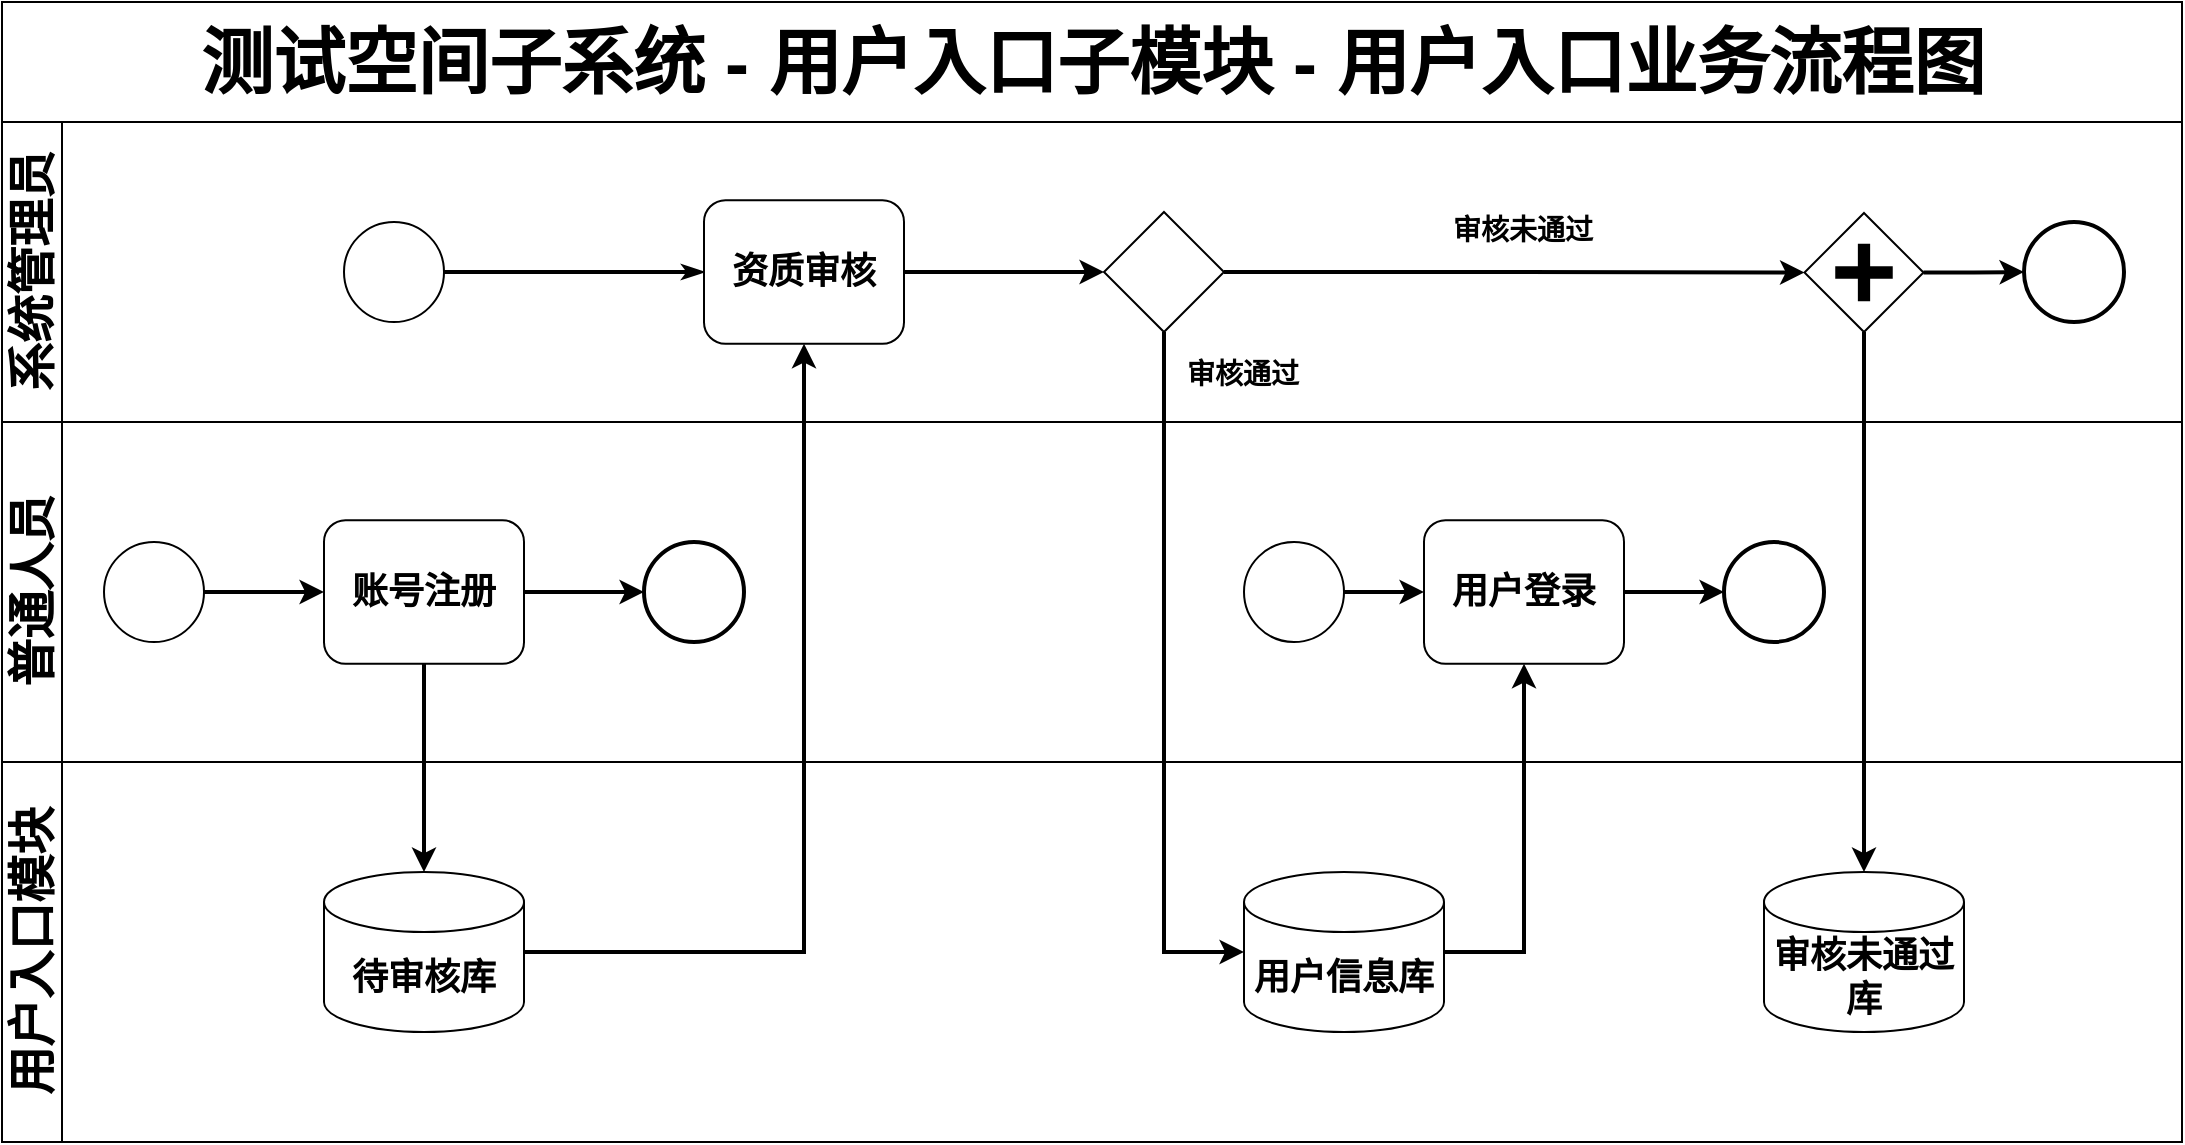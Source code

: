 <mxfile version="15.4.0" type="device"><diagram name="Page-1" id="c7488fd3-1785-93aa-aadb-54a6760d102a"><mxGraphModel dx="1209" dy="801" grid="1" gridSize="10" guides="1" tooltips="1" connect="1" arrows="1" fold="1" page="1" pageScale="1" pageWidth="1169" pageHeight="827" background="none" math="0" shadow="0"><root><mxCell id="0"/><mxCell id="1" parent="0"/><mxCell id="2b4e8129b02d487f-1" value="&lt;span style=&quot;font-family: &amp;#34;helvetica&amp;#34;&quot;&gt;&lt;font style=&quot;font-size: 36px&quot;&gt;测试空间子系统 - 用户入口子模块 - 用户入口业务流程图&lt;/font&gt;&lt;/span&gt;" style="swimlane;html=1;childLayout=stackLayout;horizontal=1;startSize=60;horizontalStack=0;rounded=0;shadow=0;labelBackgroundColor=none;strokeWidth=1;fontFamily=Verdana;fontSize=8;align=center;" parent="1" vertex="1"><mxGeometry x="39" y="60" width="1090" height="570" as="geometry"/></mxCell><mxCell id="dUFD1zAWPuYsG5wEjuvO-1" style="edgeStyle=orthogonalEdgeStyle;rounded=0;orthogonalLoop=1;jettySize=auto;html=1;exitX=0.5;exitY=1;exitDx=0;exitDy=0;entryX=0.5;entryY=0;entryDx=0;entryDy=0;entryPerimeter=0;strokeWidth=2;" parent="2b4e8129b02d487f-1" source="zCbduPKmyNDGT3lew_uM-13" target="pQAj6tt20ZtV_UeyX4vu-2" edge="1"><mxGeometry relative="1" as="geometry"/></mxCell><mxCell id="dUFD1zAWPuYsG5wEjuvO-2" style="edgeStyle=orthogonalEdgeStyle;rounded=0;orthogonalLoop=1;jettySize=auto;html=1;exitX=1;exitY=0.5;exitDx=0;exitDy=0;exitPerimeter=0;entryX=0.5;entryY=1;entryDx=0;entryDy=0;strokeWidth=2;" parent="2b4e8129b02d487f-1" source="pQAj6tt20ZtV_UeyX4vu-2" target="2b4e8129b02d487f-6" edge="1"><mxGeometry relative="1" as="geometry"/></mxCell><mxCell id="dUFD1zAWPuYsG5wEjuvO-8" style="edgeStyle=orthogonalEdgeStyle;rounded=0;orthogonalLoop=1;jettySize=auto;html=1;exitX=0.5;exitY=1;exitDx=0;exitDy=0;exitPerimeter=0;entryX=0;entryY=0.5;entryDx=0;entryDy=0;entryPerimeter=0;fontSize=14;strokeWidth=2;" parent="2b4e8129b02d487f-1" source="dUFD1zAWPuYsG5wEjuvO-4" target="vXqobdOyYV7f5jVYi2hU-1" edge="1"><mxGeometry relative="1" as="geometry"/></mxCell><mxCell id="dUFD1zAWPuYsG5wEjuvO-13" style="edgeStyle=orthogonalEdgeStyle;rounded=0;orthogonalLoop=1;jettySize=auto;html=1;exitX=1;exitY=0.5;exitDx=0;exitDy=0;exitPerimeter=0;entryX=0.5;entryY=1;entryDx=0;entryDy=0;fontSize=14;strokeWidth=2;" parent="2b4e8129b02d487f-1" source="vXqobdOyYV7f5jVYi2hU-1" target="dUFD1zAWPuYsG5wEjuvO-11" edge="1"><mxGeometry relative="1" as="geometry"/></mxCell><mxCell id="2b4e8129b02d487f-2" value="&lt;font style=&quot;font-size: 24px&quot;&gt;系统管理员&lt;/font&gt;" style="swimlane;html=1;startSize=30;horizontal=0;" parent="2b4e8129b02d487f-1" vertex="1"><mxGeometry y="60" width="1090" height="150" as="geometry"><mxRectangle y="20" width="680" height="20" as="alternateBounds"/></mxGeometry></mxCell><mxCell id="2b4e8129b02d487f-18" style="edgeStyle=orthogonalEdgeStyle;rounded=0;html=1;labelBackgroundColor=none;startArrow=none;startFill=0;startSize=5;endArrow=classicThin;endFill=1;endSize=5;jettySize=auto;orthogonalLoop=1;strokeWidth=2;fontFamily=Verdana;fontSize=8" parent="2b4e8129b02d487f-2" source="2b4e8129b02d487f-5" target="2b4e8129b02d487f-6" edge="1"><mxGeometry relative="1" as="geometry"/></mxCell><mxCell id="2b4e8129b02d487f-5" value="" style="ellipse;whiteSpace=wrap;html=1;rounded=0;shadow=0;labelBackgroundColor=none;strokeWidth=1;fontFamily=Verdana;fontSize=8;align=center;" parent="2b4e8129b02d487f-2" vertex="1"><mxGeometry x="171" y="50" width="50" height="50" as="geometry"/></mxCell><mxCell id="dUFD1zAWPuYsG5wEjuvO-5" style="edgeStyle=orthogonalEdgeStyle;rounded=0;orthogonalLoop=1;jettySize=auto;html=1;exitX=1;exitY=0.5;exitDx=0;exitDy=0;entryX=0;entryY=0.5;entryDx=0;entryDy=0;entryPerimeter=0;strokeWidth=2;" parent="2b4e8129b02d487f-2" source="2b4e8129b02d487f-6" target="dUFD1zAWPuYsG5wEjuvO-4" edge="1"><mxGeometry relative="1" as="geometry"/></mxCell><mxCell id="2b4e8129b02d487f-6" value="&lt;span style=&quot;font-size: 18px&quot;&gt;&lt;b&gt;资质审核&lt;br&gt;&lt;/b&gt;&lt;/span&gt;" style="rounded=1;whiteSpace=wrap;html=1;shadow=0;labelBackgroundColor=none;strokeWidth=1;fontFamily=Verdana;fontSize=8;align=center;" parent="2b4e8129b02d487f-2" vertex="1"><mxGeometry x="351" y="39.13" width="100" height="71.75" as="geometry"/></mxCell><mxCell id="zCbduPKmyNDGT3lew_uM-15" value="" style="ellipse;whiteSpace=wrap;html=1;rounded=0;shadow=0;labelBackgroundColor=none;strokeWidth=2;fontFamily=Verdana;fontSize=8;align=center;" parent="2b4e8129b02d487f-2" vertex="1"><mxGeometry x="1011" y="50" width="50" height="50" as="geometry"/></mxCell><mxCell id="jTniJ4ltzGvvu_bySTz--5" style="edgeStyle=orthogonalEdgeStyle;rounded=0;orthogonalLoop=1;jettySize=auto;html=1;exitX=1;exitY=0.5;exitDx=0;exitDy=0;exitPerimeter=0;entryX=0;entryY=0.5;entryDx=0;entryDy=0;strokeWidth=2;" edge="1" parent="2b4e8129b02d487f-2" source="dUFD1zAWPuYsG5wEjuvO-4" target="jTniJ4ltzGvvu_bySTz--3"><mxGeometry relative="1" as="geometry"/></mxCell><mxCell id="dUFD1zAWPuYsG5wEjuvO-4" value="" style="strokeWidth=1;html=1;shape=mxgraph.flowchart.decision;whiteSpace=wrap;rounded=1;shadow=0;labelBackgroundColor=none;fontFamily=Verdana;fontSize=8;align=center;fontStyle=0" parent="2b4e8129b02d487f-2" vertex="1"><mxGeometry x="551" y="45.01" width="59.99" height="59.99" as="geometry"/></mxCell><mxCell id="dUFD1zAWPuYsG5wEjuvO-7" value="审核未通过" style="text;html=1;strokeColor=none;fillColor=none;align=center;verticalAlign=middle;whiteSpace=wrap;rounded=0;fontSize=14;fontStyle=1" parent="2b4e8129b02d487f-2" vertex="1"><mxGeometry x="721" y="39.13" width="79.01" height="30" as="geometry"/></mxCell><mxCell id="dUFD1zAWPuYsG5wEjuvO-9" value="审核通过" style="text;html=1;strokeColor=none;fillColor=none;align=center;verticalAlign=middle;whiteSpace=wrap;rounded=0;fontSize=14;fontStyle=1" parent="2b4e8129b02d487f-2" vertex="1"><mxGeometry x="581" y="110.88" width="79.01" height="30" as="geometry"/></mxCell><mxCell id="jTniJ4ltzGvvu_bySTz--7" style="edgeStyle=orthogonalEdgeStyle;rounded=0;orthogonalLoop=1;jettySize=auto;html=1;entryX=0;entryY=0.5;entryDx=0;entryDy=0;strokeWidth=2;" edge="1" parent="2b4e8129b02d487f-2" source="jTniJ4ltzGvvu_bySTz--3" target="zCbduPKmyNDGT3lew_uM-15"><mxGeometry relative="1" as="geometry"/></mxCell><mxCell id="jTniJ4ltzGvvu_bySTz--3" value="" style="shape=mxgraph.bpmn.shape;html=1;verticalLabelPosition=bottom;labelBackgroundColor=#ffffff;verticalAlign=top;perimeter=rhombusPerimeter;background=gateway;outline=none;symbol=parallelGw;rounded=1;shadow=0;strokeWidth=1;fontFamily=Verdana;fontSize=8;align=center;" vertex="1" parent="2b4e8129b02d487f-2"><mxGeometry x="901.25" y="45.5" width="59.5" height="59.5" as="geometry"/></mxCell><mxCell id="2b4e8129b02d487f-3" value="&lt;font style=&quot;font-size: 24px&quot;&gt;普通人员&lt;/font&gt;" style="swimlane;html=1;startSize=30;horizontal=0;" parent="2b4e8129b02d487f-1" vertex="1"><mxGeometry y="210" width="1090" height="170" as="geometry"/></mxCell><mxCell id="C1qFAyrEHweJqCCOYsjd-1" style="edgeStyle=orthogonalEdgeStyle;rounded=0;orthogonalLoop=1;jettySize=auto;html=1;exitX=1;exitY=0.5;exitDx=0;exitDy=0;entryX=0;entryY=0.5;entryDx=0;entryDy=0;strokeWidth=2;" parent="2b4e8129b02d487f-3" source="zCbduPKmyNDGT3lew_uM-1" target="zCbduPKmyNDGT3lew_uM-13" edge="1"><mxGeometry relative="1" as="geometry"/></mxCell><mxCell id="zCbduPKmyNDGT3lew_uM-1" value="" style="ellipse;whiteSpace=wrap;html=1;rounded=0;shadow=0;labelBackgroundColor=none;strokeWidth=1;fontFamily=Verdana;fontSize=8;align=center;" parent="2b4e8129b02d487f-3" vertex="1"><mxGeometry x="51" y="60" width="50" height="50" as="geometry"/></mxCell><mxCell id="wnkst7lsF1q_EoVEEKBZ-2" style="edgeStyle=orthogonalEdgeStyle;rounded=0;orthogonalLoop=1;jettySize=auto;html=1;exitX=1;exitY=0.5;exitDx=0;exitDy=0;entryX=0;entryY=0.5;entryDx=0;entryDy=0;strokeWidth=2;" parent="2b4e8129b02d487f-3" source="zCbduPKmyNDGT3lew_uM-13" target="wnkst7lsF1q_EoVEEKBZ-1" edge="1"><mxGeometry relative="1" as="geometry"/></mxCell><mxCell id="zCbduPKmyNDGT3lew_uM-13" value="&lt;span style=&quot;font-size: 18px&quot;&gt;&lt;b&gt;账号注册&lt;br&gt;&lt;/b&gt;&lt;/span&gt;" style="rounded=1;whiteSpace=wrap;html=1;shadow=0;labelBackgroundColor=none;strokeWidth=1;fontFamily=Verdana;fontSize=8;align=center;" parent="2b4e8129b02d487f-3" vertex="1"><mxGeometry x="161" y="49.12" width="100" height="71.75" as="geometry"/></mxCell><mxCell id="zCbduPKmyNDGT3lew_uM-16" value="" style="ellipse;whiteSpace=wrap;html=1;rounded=0;shadow=0;labelBackgroundColor=none;strokeWidth=2;fontFamily=Verdana;fontSize=8;align=center;" parent="2b4e8129b02d487f-3" vertex="1"><mxGeometry x="861" y="60.0" width="50" height="50" as="geometry"/></mxCell><mxCell id="dUFD1zAWPuYsG5wEjuvO-12" style="edgeStyle=orthogonalEdgeStyle;rounded=0;orthogonalLoop=1;jettySize=auto;html=1;exitX=1;exitY=0.5;exitDx=0;exitDy=0;entryX=0;entryY=0.5;entryDx=0;entryDy=0;fontSize=14;strokeWidth=2;" parent="2b4e8129b02d487f-3" source="dUFD1zAWPuYsG5wEjuvO-10" target="dUFD1zAWPuYsG5wEjuvO-11" edge="1"><mxGeometry relative="1" as="geometry"/></mxCell><mxCell id="dUFD1zAWPuYsG5wEjuvO-10" value="" style="ellipse;whiteSpace=wrap;html=1;rounded=0;shadow=0;labelBackgroundColor=none;strokeWidth=1;fontFamily=Verdana;fontSize=8;align=center;" parent="2b4e8129b02d487f-3" vertex="1"><mxGeometry x="621" y="60.0" width="50" height="50" as="geometry"/></mxCell><mxCell id="dUFD1zAWPuYsG5wEjuvO-14" style="edgeStyle=orthogonalEdgeStyle;rounded=0;orthogonalLoop=1;jettySize=auto;html=1;exitX=1;exitY=0.5;exitDx=0;exitDy=0;fontSize=14;strokeWidth=2;" parent="2b4e8129b02d487f-3" source="dUFD1zAWPuYsG5wEjuvO-11" target="zCbduPKmyNDGT3lew_uM-16" edge="1"><mxGeometry relative="1" as="geometry"/></mxCell><mxCell id="dUFD1zAWPuYsG5wEjuvO-11" value="&lt;span style=&quot;font-size: 18px&quot;&gt;&lt;b&gt;用户登录&lt;br&gt;&lt;/b&gt;&lt;/span&gt;" style="rounded=1;whiteSpace=wrap;html=1;shadow=0;labelBackgroundColor=none;strokeWidth=1;fontFamily=Verdana;fontSize=8;align=center;" parent="2b4e8129b02d487f-3" vertex="1"><mxGeometry x="711" y="49.12" width="100" height="71.75" as="geometry"/></mxCell><mxCell id="wnkst7lsF1q_EoVEEKBZ-1" value="" style="ellipse;whiteSpace=wrap;html=1;rounded=0;shadow=0;labelBackgroundColor=none;strokeWidth=2;fontFamily=Verdana;fontSize=8;align=center;" parent="2b4e8129b02d487f-3" vertex="1"><mxGeometry x="321" y="59.99" width="50" height="50" as="geometry"/></mxCell><mxCell id="2b4e8129b02d487f-4" value="&lt;font style=&quot;font-size: 24px&quot;&gt;用户入口模块&lt;/font&gt;" style="swimlane;html=1;startSize=30;horizontal=0;" parent="2b4e8129b02d487f-1" vertex="1"><mxGeometry y="380" width="1090" height="190" as="geometry"/></mxCell><mxCell id="pQAj6tt20ZtV_UeyX4vu-2" value="&lt;span style=&quot;font-size: 18px&quot;&gt;&lt;b&gt;待审核库&lt;/b&gt;&lt;/span&gt;" style="shape=cylinder3;whiteSpace=wrap;html=1;boundedLbl=1;backgroundOutline=1;size=15;" parent="2b4e8129b02d487f-4" vertex="1"><mxGeometry x="161" y="55" width="100" height="80" as="geometry"/></mxCell><mxCell id="vXqobdOyYV7f5jVYi2hU-1" value="&lt;font style=&quot;font-size: 18px&quot;&gt;&lt;b&gt;用户信息库&lt;/b&gt;&lt;/font&gt;" style="shape=cylinder3;whiteSpace=wrap;html=1;boundedLbl=1;backgroundOutline=1;size=15;" parent="2b4e8129b02d487f-4" vertex="1"><mxGeometry x="621" y="55" width="100" height="80" as="geometry"/></mxCell><mxCell id="jTniJ4ltzGvvu_bySTz--1" value="&lt;font style=&quot;font-size: 18px&quot;&gt;&lt;b&gt;审核未通过库&lt;/b&gt;&lt;/font&gt;" style="shape=cylinder3;whiteSpace=wrap;html=1;boundedLbl=1;backgroundOutline=1;size=15;" vertex="1" parent="2b4e8129b02d487f-4"><mxGeometry x="881" y="55" width="100" height="80" as="geometry"/></mxCell><mxCell id="jTniJ4ltzGvvu_bySTz--6" style="edgeStyle=orthogonalEdgeStyle;rounded=0;orthogonalLoop=1;jettySize=auto;html=1;exitX=0.5;exitY=1;exitDx=0;exitDy=0;entryX=0.5;entryY=0;entryDx=0;entryDy=0;entryPerimeter=0;strokeWidth=2;" edge="1" parent="2b4e8129b02d487f-1" source="jTniJ4ltzGvvu_bySTz--3" target="jTniJ4ltzGvvu_bySTz--1"><mxGeometry relative="1" as="geometry"/></mxCell></root></mxGraphModel></diagram></mxfile>